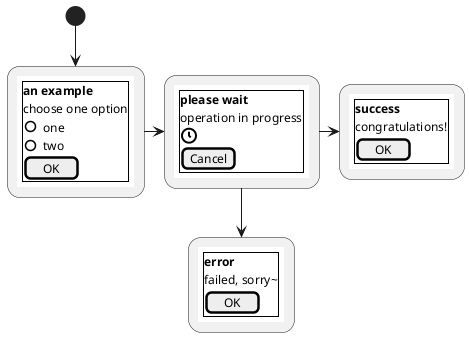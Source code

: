 @startuml



(*) --> "
{{
salt
{+
    <b>an example
    choose one option
    () one
    () two
    [  OK  ]
}
}}
" as choose

choose -r-> "
{{
    salt
    {+
        <b>please wait
        operation in progress
        <&clock*2>
        [Cancel]
    }
}}
" as wait

wait -r-> "
{{
    salt
    {+
        <b>success
        congratulations!
        [  OK  ]
    }
}}
" as success

wait --> "
{{
    salt
    {+
        <b>error
        failed, sorry~
        [  OK  ]
    }
}}
" as failure


@enduml